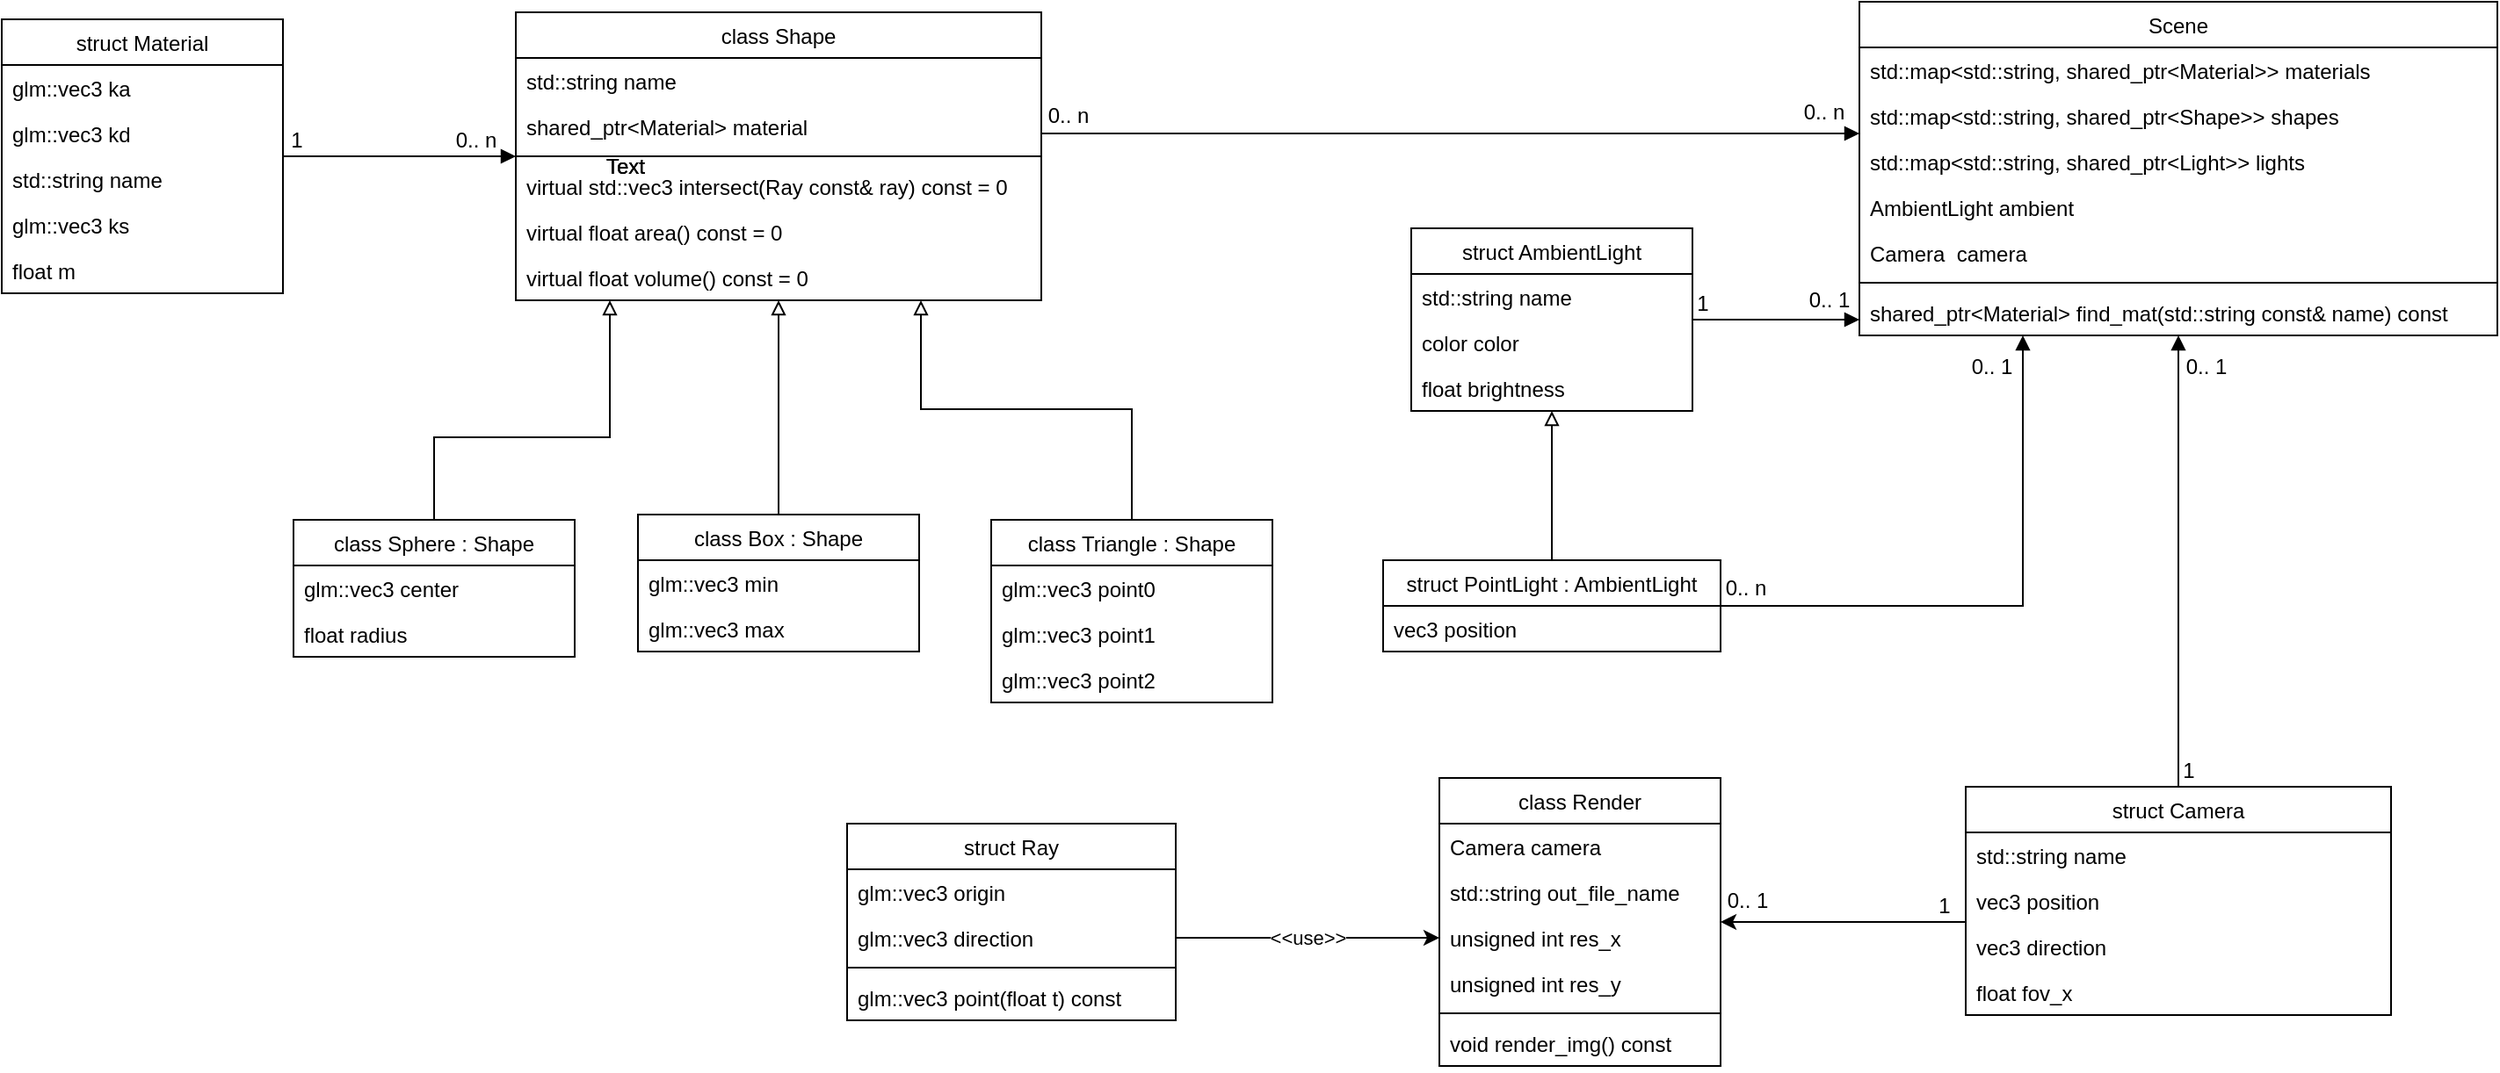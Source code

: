 <mxfile version="14.8.5" type="device"><diagram id="C5RBs43oDa-KdzZeNtuy" name="Page-1"><mxGraphModel dx="2858" dy="1074" grid="0" gridSize="10" guides="1" tooltips="1" connect="1" arrows="1" fold="1" page="1" pageScale="1" pageWidth="827" pageHeight="1169" math="0" shadow="0"><root><mxCell id="WIyWlLk6GJQsqaUBKTNV-0"/><mxCell id="WIyWlLk6GJQsqaUBKTNV-1" parent="WIyWlLk6GJQsqaUBKTNV-0"/><mxCell id="zkfFHV4jXpPFQw0GAbJ--17" value="class Shape" style="swimlane;fontStyle=0;align=center;verticalAlign=top;childLayout=stackLayout;horizontal=1;startSize=26;horizontalStack=0;resizeParent=1;resizeLast=0;collapsible=1;marginBottom=0;rounded=0;shadow=0;strokeWidth=1;" parent="WIyWlLk6GJQsqaUBKTNV-1" vertex="1"><mxGeometry x="-479.5" y="85" width="299" height="164" as="geometry"><mxRectangle x="550" y="140" width="160" height="26" as="alternateBounds"/></mxGeometry></mxCell><mxCell id="lZPVT1o3cz535geIvVYT-36" value="std::string name" style="text;align=left;verticalAlign=top;spacingLeft=4;spacingRight=4;overflow=hidden;rotatable=0;points=[[0,0.5],[1,0.5]];portConstraint=eastwest;rounded=0;shadow=0;html=0;" parent="zkfFHV4jXpPFQw0GAbJ--17" vertex="1"><mxGeometry y="26" width="299" height="26" as="geometry"/></mxCell><mxCell id="zkfFHV4jXpPFQw0GAbJ--22" value="shared_ptr&lt;Material&gt; material" style="text;align=left;verticalAlign=top;spacingLeft=4;spacingRight=4;overflow=hidden;rotatable=0;points=[[0,0.5],[1,0.5]];portConstraint=eastwest;rounded=0;shadow=0;html=0;" parent="zkfFHV4jXpPFQw0GAbJ--17" vertex="1"><mxGeometry y="52" width="299" height="26" as="geometry"/></mxCell><mxCell id="zkfFHV4jXpPFQw0GAbJ--23" value="" style="line;html=1;strokeWidth=1;align=left;verticalAlign=middle;spacingTop=-1;spacingLeft=3;spacingRight=3;rotatable=0;labelPosition=right;points=[];portConstraint=eastwest;" parent="zkfFHV4jXpPFQw0GAbJ--17" vertex="1"><mxGeometry y="78" width="299" height="8" as="geometry"/></mxCell><mxCell id="O59_ISn4V3h8PsDtF1R_-29" value="virtual std::vec3 intersect(Ray const&amp; ray) const = 0" style="text;align=left;verticalAlign=top;spacingLeft=4;spacingRight=4;overflow=hidden;rotatable=0;points=[[0,0.5],[1,0.5]];portConstraint=eastwest;rounded=0;shadow=0;html=0;" parent="zkfFHV4jXpPFQw0GAbJ--17" vertex="1"><mxGeometry y="86" width="299" height="26" as="geometry"/></mxCell><mxCell id="yrvjEOlokaZMjQIlRU4V-1" value="virtual float area() const = 0" style="text;align=left;verticalAlign=top;spacingLeft=4;spacingRight=4;overflow=hidden;rotatable=0;points=[[0,0.5],[1,0.5]];portConstraint=eastwest;rounded=0;shadow=0;html=0;" parent="zkfFHV4jXpPFQw0GAbJ--17" vertex="1"><mxGeometry y="112" width="299" height="26" as="geometry"/></mxCell><mxCell id="yrvjEOlokaZMjQIlRU4V-2" value="virtual float volume() const = 0" style="text;align=left;verticalAlign=top;spacingLeft=4;spacingRight=4;overflow=hidden;rotatable=0;points=[[0,0.5],[1,0.5]];portConstraint=eastwest;rounded=0;shadow=0;html=0;" parent="zkfFHV4jXpPFQw0GAbJ--17" vertex="1"><mxGeometry y="138" width="299" height="26" as="geometry"/></mxCell><mxCell id="yrvjEOlokaZMjQIlRU4V-21" style="edgeStyle=orthogonalEdgeStyle;rounded=0;orthogonalLoop=1;jettySize=auto;html=1;endArrow=block;endFill=1;" parent="WIyWlLk6GJQsqaUBKTNV-1" source="lZPVT1o3cz535geIvVYT-0" target="zkfFHV4jXpPFQw0GAbJ--17" edge="1"><mxGeometry relative="1" as="geometry"/></mxCell><mxCell id="lZPVT1o3cz535geIvVYT-0" value="struct Material" style="swimlane;fontStyle=0;align=center;verticalAlign=top;childLayout=stackLayout;horizontal=1;startSize=26;horizontalStack=0;resizeParent=1;resizeLast=0;collapsible=1;marginBottom=0;rounded=0;shadow=0;strokeWidth=1;" parent="WIyWlLk6GJQsqaUBKTNV-1" vertex="1"><mxGeometry x="-772" y="89" width="160" height="156" as="geometry"><mxRectangle x="550" y="140" width="160" height="26" as="alternateBounds"/></mxGeometry></mxCell><mxCell id="O59_ISn4V3h8PsDtF1R_-30" value="glm::vec3 ka" style="text;align=left;verticalAlign=top;spacingLeft=4;spacingRight=4;overflow=hidden;rotatable=0;points=[[0,0.5],[1,0.5]];portConstraint=eastwest;rounded=0;shadow=0;html=0;" parent="lZPVT1o3cz535geIvVYT-0" vertex="1"><mxGeometry y="26" width="160" height="26" as="geometry"/></mxCell><mxCell id="O59_ISn4V3h8PsDtF1R_-32" value="glm::vec3 kd" style="text;align=left;verticalAlign=top;spacingLeft=4;spacingRight=4;overflow=hidden;rotatable=0;points=[[0,0.5],[1,0.5]];portConstraint=eastwest;rounded=0;shadow=0;html=0;" parent="lZPVT1o3cz535geIvVYT-0" vertex="1"><mxGeometry y="52" width="160" height="26" as="geometry"/></mxCell><mxCell id="O59_ISn4V3h8PsDtF1R_-35" value="std::string name" style="text;align=left;verticalAlign=top;spacingLeft=4;spacingRight=4;overflow=hidden;rotatable=0;points=[[0,0.5],[1,0.5]];portConstraint=eastwest;rounded=0;shadow=0;html=0;" parent="lZPVT1o3cz535geIvVYT-0" vertex="1"><mxGeometry y="78" width="160" height="26" as="geometry"/></mxCell><mxCell id="O59_ISn4V3h8PsDtF1R_-33" value="glm::vec3 ks" style="text;align=left;verticalAlign=top;spacingLeft=4;spacingRight=4;overflow=hidden;rotatable=0;points=[[0,0.5],[1,0.5]];portConstraint=eastwest;rounded=0;shadow=0;html=0;" parent="lZPVT1o3cz535geIvVYT-0" vertex="1"><mxGeometry y="104" width="160" height="26" as="geometry"/></mxCell><mxCell id="O59_ISn4V3h8PsDtF1R_-34" value="float m" style="text;align=left;verticalAlign=top;spacingLeft=4;spacingRight=4;overflow=hidden;rotatable=0;points=[[0,0.5],[1,0.5]];portConstraint=eastwest;rounded=0;shadow=0;html=0;" parent="lZPVT1o3cz535geIvVYT-0" vertex="1"><mxGeometry y="130" width="160" height="26" as="geometry"/></mxCell><mxCell id="O59_ISn4V3h8PsDtF1R_-13" style="edgeStyle=orthogonalEdgeStyle;rounded=0;orthogonalLoop=1;jettySize=auto;html=1;entryX=0.5;entryY=1;entryDx=0;entryDy=0;endArrow=block;endFill=1;" parent="WIyWlLk6GJQsqaUBKTNV-1" source="lZPVT1o3cz535geIvVYT-5" target="lZPVT1o3cz535geIvVYT-40" edge="1"><mxGeometry relative="1" as="geometry"/></mxCell><mxCell id="3GD_-ry2c5QWzSPTHCxP-1" style="edgeStyle=orthogonalEdgeStyle;rounded=0;orthogonalLoop=1;jettySize=auto;html=1;" parent="WIyWlLk6GJQsqaUBKTNV-1" source="lZPVT1o3cz535geIvVYT-5" target="lZPVT1o3cz535geIvVYT-12" edge="1"><mxGeometry relative="1" as="geometry"><Array as="points"><mxPoint x="308" y="603"/><mxPoint x="308" y="603"/></Array></mxGeometry></mxCell><mxCell id="lZPVT1o3cz535geIvVYT-5" value="struct Camera" style="swimlane;fontStyle=0;align=center;verticalAlign=top;childLayout=stackLayout;horizontal=1;startSize=26;horizontalStack=0;resizeParent=1;resizeLast=0;collapsible=1;marginBottom=0;rounded=0;shadow=0;strokeWidth=1;" parent="WIyWlLk6GJQsqaUBKTNV-1" vertex="1"><mxGeometry x="345.5" y="526" width="242" height="130" as="geometry"><mxRectangle x="550" y="140" width="160" height="26" as="alternateBounds"/></mxGeometry></mxCell><mxCell id="3GD_-ry2c5QWzSPTHCxP-0" value="std::string name" style="text;align=left;verticalAlign=top;spacingLeft=4;spacingRight=4;overflow=hidden;rotatable=0;points=[[0,0.5],[1,0.5]];portConstraint=eastwest;rounded=0;shadow=0;html=0;" parent="lZPVT1o3cz535geIvVYT-5" vertex="1"><mxGeometry y="26" width="242" height="26" as="geometry"/></mxCell><mxCell id="lZPVT1o3cz535geIvVYT-10" value="vec3 position" style="text;align=left;verticalAlign=top;spacingLeft=4;spacingRight=4;overflow=hidden;rotatable=0;points=[[0,0.5],[1,0.5]];portConstraint=eastwest;rounded=0;shadow=0;html=0;" parent="lZPVT1o3cz535geIvVYT-5" vertex="1"><mxGeometry y="52" width="242" height="26" as="geometry"/></mxCell><mxCell id="lZPVT1o3cz535geIvVYT-11" value="vec3 direction" style="text;align=left;verticalAlign=top;spacingLeft=4;spacingRight=4;overflow=hidden;rotatable=0;points=[[0,0.5],[1,0.5]];portConstraint=eastwest;rounded=0;shadow=0;html=0;" parent="lZPVT1o3cz535geIvVYT-5" vertex="1"><mxGeometry y="78" width="242" height="26" as="geometry"/></mxCell><mxCell id="lZPVT1o3cz535geIvVYT-6" value="float fov_x" style="text;align=left;verticalAlign=top;spacingLeft=4;spacingRight=4;overflow=hidden;rotatable=0;points=[[0,0.5],[1,0.5]];portConstraint=eastwest;rounded=0;shadow=0;html=0;" parent="lZPVT1o3cz535geIvVYT-5" vertex="1"><mxGeometry y="104" width="242" height="26" as="geometry"/></mxCell><mxCell id="lZPVT1o3cz535geIvVYT-12" value="class Render" style="swimlane;fontStyle=0;align=center;verticalAlign=top;childLayout=stackLayout;horizontal=1;startSize=26;horizontalStack=0;resizeParent=1;resizeLast=0;collapsible=1;marginBottom=0;rounded=0;shadow=0;strokeWidth=1;" parent="WIyWlLk6GJQsqaUBKTNV-1" vertex="1"><mxGeometry x="46" y="521" width="160" height="164" as="geometry"><mxRectangle x="550" y="140" width="160" height="26" as="alternateBounds"/></mxGeometry></mxCell><mxCell id="lZPVT1o3cz535geIvVYT-13" value="Camera camera" style="text;align=left;verticalAlign=top;spacingLeft=4;spacingRight=4;overflow=hidden;rotatable=0;points=[[0,0.5],[1,0.5]];portConstraint=eastwest;rounded=0;shadow=0;html=0;" parent="lZPVT1o3cz535geIvVYT-12" vertex="1"><mxGeometry y="26" width="160" height="26" as="geometry"/></mxCell><mxCell id="lZPVT1o3cz535geIvVYT-14" value="std::string out_file_name" style="text;align=left;verticalAlign=top;spacingLeft=4;spacingRight=4;overflow=hidden;rotatable=0;points=[[0,0.5],[1,0.5]];portConstraint=eastwest;rounded=0;shadow=0;html=0;" parent="lZPVT1o3cz535geIvVYT-12" vertex="1"><mxGeometry y="52" width="160" height="26" as="geometry"/></mxCell><mxCell id="yrvjEOlokaZMjQIlRU4V-9" value="unsigned int res_x" style="text;align=left;verticalAlign=top;spacingLeft=4;spacingRight=4;overflow=hidden;rotatable=0;points=[[0,0.5],[1,0.5]];portConstraint=eastwest;rounded=0;shadow=0;html=0;" parent="lZPVT1o3cz535geIvVYT-12" vertex="1"><mxGeometry y="78" width="160" height="26" as="geometry"/></mxCell><mxCell id="yrvjEOlokaZMjQIlRU4V-16" value="unsigned int res_y" style="text;align=left;verticalAlign=top;spacingLeft=4;spacingRight=4;overflow=hidden;rotatable=0;points=[[0,0.5],[1,0.5]];portConstraint=eastwest;rounded=0;shadow=0;html=0;" parent="lZPVT1o3cz535geIvVYT-12" vertex="1"><mxGeometry y="104" width="160" height="26" as="geometry"/></mxCell><mxCell id="lZPVT1o3cz535geIvVYT-16" value="" style="line;html=1;strokeWidth=1;align=left;verticalAlign=middle;spacingTop=-1;spacingLeft=3;spacingRight=3;rotatable=0;labelPosition=right;points=[];portConstraint=eastwest;" parent="lZPVT1o3cz535geIvVYT-12" vertex="1"><mxGeometry y="130" width="160" height="8" as="geometry"/></mxCell><mxCell id="yrvjEOlokaZMjQIlRU4V-15" value="void render_img() const" style="text;align=left;verticalAlign=top;spacingLeft=4;spacingRight=4;overflow=hidden;rotatable=0;points=[[0,0.5],[1,0.5]];portConstraint=eastwest;rounded=0;shadow=0;html=0;" parent="lZPVT1o3cz535geIvVYT-12" vertex="1"><mxGeometry y="138" width="160" height="26" as="geometry"/></mxCell><mxCell id="yrvjEOlokaZMjQIlRU4V-20" style="edgeStyle=orthogonalEdgeStyle;rounded=0;orthogonalLoop=1;jettySize=auto;html=1;endArrow=block;endFill=0;" parent="WIyWlLk6GJQsqaUBKTNV-1" source="lZPVT1o3cz535geIvVYT-20" target="zkfFHV4jXpPFQw0GAbJ--17" edge="1"><mxGeometry relative="1" as="geometry"><Array as="points"><mxPoint x="-526" y="327"/><mxPoint x="-426" y="327"/></Array></mxGeometry></mxCell><mxCell id="lZPVT1o3cz535geIvVYT-20" value="class Sphere : Shape" style="swimlane;fontStyle=0;align=center;verticalAlign=top;childLayout=stackLayout;horizontal=1;startSize=26;horizontalStack=0;resizeParent=1;resizeLast=0;collapsible=1;marginBottom=0;rounded=0;shadow=0;strokeWidth=1;" parent="WIyWlLk6GJQsqaUBKTNV-1" vertex="1"><mxGeometry x="-606" y="374" width="160" height="78" as="geometry"><mxRectangle x="550" y="140" width="160" height="26" as="alternateBounds"/></mxGeometry></mxCell><mxCell id="lZPVT1o3cz535geIvVYT-21" value="glm::vec3 center" style="text;align=left;verticalAlign=top;spacingLeft=4;spacingRight=4;overflow=hidden;rotatable=0;points=[[0,0.5],[1,0.5]];portConstraint=eastwest;rounded=0;shadow=0;html=0;" parent="lZPVT1o3cz535geIvVYT-20" vertex="1"><mxGeometry y="26" width="160" height="26" as="geometry"/></mxCell><mxCell id="lZPVT1o3cz535geIvVYT-35" value="float radius" style="text;align=left;verticalAlign=top;spacingLeft=4;spacingRight=4;overflow=hidden;rotatable=0;points=[[0,0.5],[1,0.5]];portConstraint=eastwest;rounded=0;shadow=0;html=0;" parent="lZPVT1o3cz535geIvVYT-20" vertex="1"><mxGeometry y="52" width="160" height="26" as="geometry"/></mxCell><mxCell id="O59_ISn4V3h8PsDtF1R_-12" style="edgeStyle=orthogonalEdgeStyle;rounded=0;orthogonalLoop=1;jettySize=auto;html=1;entryX=0.5;entryY=1;entryDx=0;entryDy=0;endArrow=block;endFill=0;" parent="WIyWlLk6GJQsqaUBKTNV-1" source="lZPVT1o3cz535geIvVYT-25" target="zkfFHV4jXpPFQw0GAbJ--17" edge="1"><mxGeometry relative="1" as="geometry"/></mxCell><mxCell id="lZPVT1o3cz535geIvVYT-25" value="class Box : Shape" style="swimlane;fontStyle=0;align=center;verticalAlign=top;childLayout=stackLayout;horizontal=1;startSize=26;horizontalStack=0;resizeParent=1;resizeLast=0;collapsible=1;marginBottom=0;rounded=0;shadow=0;strokeWidth=1;" parent="WIyWlLk6GJQsqaUBKTNV-1" vertex="1"><mxGeometry x="-410" y="371" width="160" height="78" as="geometry"><mxRectangle x="550" y="140" width="160" height="26" as="alternateBounds"/></mxGeometry></mxCell><mxCell id="lZPVT1o3cz535geIvVYT-26" value="glm::vec3 min" style="text;align=left;verticalAlign=top;spacingLeft=4;spacingRight=4;overflow=hidden;rotatable=0;points=[[0,0.5],[1,0.5]];portConstraint=eastwest;rounded=0;shadow=0;html=0;" parent="lZPVT1o3cz535geIvVYT-25" vertex="1"><mxGeometry y="26" width="160" height="26" as="geometry"/></mxCell><mxCell id="lZPVT1o3cz535geIvVYT-37" value="glm::vec3 max" style="text;align=left;verticalAlign=top;spacingLeft=4;spacingRight=4;overflow=hidden;rotatable=0;points=[[0,0.5],[1,0.5]];portConstraint=eastwest;" parent="lZPVT1o3cz535geIvVYT-25" vertex="1"><mxGeometry y="52" width="160" height="26" as="geometry"/></mxCell><mxCell id="yrvjEOlokaZMjQIlRU4V-22" style="edgeStyle=orthogonalEdgeStyle;rounded=0;orthogonalLoop=1;jettySize=auto;html=1;endArrow=block;endFill=0;" parent="WIyWlLk6GJQsqaUBKTNV-1" source="lZPVT1o3cz535geIvVYT-30" target="zkfFHV4jXpPFQw0GAbJ--17" edge="1"><mxGeometry relative="1" as="geometry"><Array as="points"><mxPoint x="-129" y="311"/><mxPoint x="-249" y="311"/></Array></mxGeometry></mxCell><mxCell id="lZPVT1o3cz535geIvVYT-30" value="class Triangle : Shape" style="swimlane;fontStyle=0;align=center;verticalAlign=top;childLayout=stackLayout;horizontal=1;startSize=26;horizontalStack=0;resizeParent=1;resizeLast=0;collapsible=1;marginBottom=0;rounded=0;shadow=0;strokeWidth=1;" parent="WIyWlLk6GJQsqaUBKTNV-1" vertex="1"><mxGeometry x="-209" y="374" width="160" height="104" as="geometry"><mxRectangle x="550" y="140" width="160" height="26" as="alternateBounds"/></mxGeometry></mxCell><mxCell id="lZPVT1o3cz535geIvVYT-31" value="glm::vec3 point0" style="text;align=left;verticalAlign=top;spacingLeft=4;spacingRight=4;overflow=hidden;rotatable=0;points=[[0,0.5],[1,0.5]];portConstraint=eastwest;rounded=0;shadow=0;html=0;" parent="lZPVT1o3cz535geIvVYT-30" vertex="1"><mxGeometry y="26" width="160" height="26" as="geometry"/></mxCell><mxCell id="lZPVT1o3cz535geIvVYT-38" value="glm::vec3 point1" style="text;align=left;verticalAlign=top;spacingLeft=4;spacingRight=4;overflow=hidden;rotatable=0;points=[[0,0.5],[1,0.5]];portConstraint=eastwest;rounded=0;shadow=0;html=0;" parent="lZPVT1o3cz535geIvVYT-30" vertex="1"><mxGeometry y="52" width="160" height="26" as="geometry"/></mxCell><mxCell id="lZPVT1o3cz535geIvVYT-39" value="glm::vec3 point2" style="text;align=left;verticalAlign=top;spacingLeft=4;spacingRight=4;overflow=hidden;rotatable=0;points=[[0,0.5],[1,0.5]];portConstraint=eastwest;rounded=0;shadow=0;html=0;" parent="lZPVT1o3cz535geIvVYT-30" vertex="1"><mxGeometry y="78" width="160" height="26" as="geometry"/></mxCell><mxCell id="lZPVT1o3cz535geIvVYT-40" value="Scene" style="swimlane;fontStyle=0;align=center;verticalAlign=top;childLayout=stackLayout;horizontal=1;startSize=26;horizontalStack=0;resizeParent=1;resizeLast=0;collapsible=1;marginBottom=0;rounded=0;shadow=0;strokeWidth=1;" parent="WIyWlLk6GJQsqaUBKTNV-1" vertex="1"><mxGeometry x="285" y="79" width="363" height="190" as="geometry"><mxRectangle x="550" y="140" width="160" height="26" as="alternateBounds"/></mxGeometry></mxCell><mxCell id="yrvjEOlokaZMjQIlRU4V-6" value="std::map&lt;std::string, shared_ptr&lt;Material&gt;&gt; materials" style="text;align=left;verticalAlign=top;spacingLeft=4;spacingRight=4;overflow=hidden;rotatable=0;points=[[0,0.5],[1,0.5]];portConstraint=eastwest;rounded=0;shadow=0;html=0;" parent="lZPVT1o3cz535geIvVYT-40" vertex="1"><mxGeometry y="26" width="363" height="26" as="geometry"/></mxCell><mxCell id="lZPVT1o3cz535geIvVYT-41" value="std::map&lt;std::string, shared_ptr&lt;Shape&gt;&gt; shapes" style="text;align=left;verticalAlign=top;spacingLeft=4;spacingRight=4;overflow=hidden;rotatable=0;points=[[0,0.5],[1,0.5]];portConstraint=eastwest;rounded=0;shadow=0;html=0;" parent="lZPVT1o3cz535geIvVYT-40" vertex="1"><mxGeometry y="52" width="363" height="26" as="geometry"/></mxCell><mxCell id="O59_ISn4V3h8PsDtF1R_-0" value="std::map&lt;std::string, shared_ptr&lt;Light&gt;&gt; lights" style="text;align=left;verticalAlign=top;spacingLeft=4;spacingRight=4;overflow=hidden;rotatable=0;points=[[0,0.5],[1,0.5]];portConstraint=eastwest;rounded=0;shadow=0;html=0;" parent="lZPVT1o3cz535geIvVYT-40" vertex="1"><mxGeometry y="78" width="363" height="26" as="geometry"/></mxCell><mxCell id="O59_ISn4V3h8PsDtF1R_-6" value="AmbientLight ambient" style="text;align=left;verticalAlign=top;spacingLeft=4;spacingRight=4;overflow=hidden;rotatable=0;points=[[0,0.5],[1,0.5]];portConstraint=eastwest;rounded=0;shadow=0;html=0;" parent="lZPVT1o3cz535geIvVYT-40" vertex="1"><mxGeometry y="104" width="363" height="26" as="geometry"/></mxCell><mxCell id="O59_ISn4V3h8PsDtF1R_-8" value="Camera  camera" style="text;align=left;verticalAlign=top;spacingLeft=4;spacingRight=4;overflow=hidden;rotatable=0;points=[[0,0.5],[1,0.5]];portConstraint=eastwest;rounded=0;shadow=0;html=0;" parent="lZPVT1o3cz535geIvVYT-40" vertex="1"><mxGeometry y="130" width="363" height="26" as="geometry"/></mxCell><mxCell id="lZPVT1o3cz535geIvVYT-44" value="" style="line;html=1;strokeWidth=1;align=left;verticalAlign=middle;spacingTop=-1;spacingLeft=3;spacingRight=3;rotatable=0;labelPosition=right;points=[];portConstraint=eastwest;" parent="lZPVT1o3cz535geIvVYT-40" vertex="1"><mxGeometry y="156" width="363" height="8" as="geometry"/></mxCell><mxCell id="yrvjEOlokaZMjQIlRU4V-5" value="shared_ptr&lt;Material&gt; find_mat(std::string const&amp; name) const" style="text;align=left;verticalAlign=top;spacingLeft=4;spacingRight=4;overflow=hidden;rotatable=0;points=[[0,0.5],[1,0.5]];portConstraint=eastwest;rounded=0;shadow=0;html=0;" parent="lZPVT1o3cz535geIvVYT-40" vertex="1"><mxGeometry y="164" width="363" height="26" as="geometry"/></mxCell><mxCell id="yrvjEOlokaZMjQIlRU4V-23" style="edgeStyle=orthogonalEdgeStyle;rounded=0;orthogonalLoop=1;jettySize=auto;html=1;endArrow=block;endFill=1;" parent="WIyWlLk6GJQsqaUBKTNV-1" source="O59_ISn4V3h8PsDtF1R_-1" target="lZPVT1o3cz535geIvVYT-40" edge="1"><mxGeometry relative="1" as="geometry"><Array as="points"><mxPoint x="268" y="260"/><mxPoint x="268" y="260"/></Array></mxGeometry></mxCell><mxCell id="O59_ISn4V3h8PsDtF1R_-1" value="struct AmbientLight" style="swimlane;fontStyle=0;align=center;verticalAlign=top;childLayout=stackLayout;horizontal=1;startSize=26;horizontalStack=0;resizeParent=1;resizeLast=0;collapsible=1;marginBottom=0;rounded=0;shadow=0;strokeWidth=1;" parent="WIyWlLk6GJQsqaUBKTNV-1" vertex="1"><mxGeometry x="30" y="208" width="160" height="104" as="geometry"><mxRectangle x="550" y="140" width="160" height="26" as="alternateBounds"/></mxGeometry></mxCell><mxCell id="O59_ISn4V3h8PsDtF1R_-37" value="std::string name" style="text;align=left;verticalAlign=top;spacingLeft=4;spacingRight=4;overflow=hidden;rotatable=0;points=[[0,0.5],[1,0.5]];portConstraint=eastwest;rounded=0;shadow=0;html=0;" parent="O59_ISn4V3h8PsDtF1R_-1" vertex="1"><mxGeometry y="26" width="160" height="26" as="geometry"/></mxCell><mxCell id="O59_ISn4V3h8PsDtF1R_-3" value="color color" style="text;align=left;verticalAlign=top;spacingLeft=4;spacingRight=4;overflow=hidden;rotatable=0;points=[[0,0.5],[1,0.5]];portConstraint=eastwest;rounded=0;shadow=0;html=0;" parent="O59_ISn4V3h8PsDtF1R_-1" vertex="1"><mxGeometry y="52" width="160" height="26" as="geometry"/></mxCell><mxCell id="O59_ISn4V3h8PsDtF1R_-4" value="float brightness" style="text;align=left;verticalAlign=top;spacingLeft=4;spacingRight=4;overflow=hidden;rotatable=0;points=[[0,0.5],[1,0.5]];portConstraint=eastwest;rounded=0;shadow=0;html=0;" parent="O59_ISn4V3h8PsDtF1R_-1" vertex="1"><mxGeometry y="78" width="160" height="26" as="geometry"/></mxCell><mxCell id="yrvjEOlokaZMjQIlRU4V-3" style="edgeStyle=orthogonalEdgeStyle;rounded=0;orthogonalLoop=1;jettySize=auto;html=1;endArrow=block;endFill=0;" parent="WIyWlLk6GJQsqaUBKTNV-1" source="lZPVT1o3cz535geIvVYT-47" target="O59_ISn4V3h8PsDtF1R_-1" edge="1"><mxGeometry relative="1" as="geometry"/></mxCell><mxCell id="yrvjEOlokaZMjQIlRU4V-8" style="edgeStyle=orthogonalEdgeStyle;rounded=0;orthogonalLoop=1;jettySize=auto;html=1;endArrow=block;endFill=1;" parent="WIyWlLk6GJQsqaUBKTNV-1" source="lZPVT1o3cz535geIvVYT-47" target="lZPVT1o3cz535geIvVYT-40" edge="1"><mxGeometry relative="1" as="geometry"><Array as="points"><mxPoint x="378" y="423"/></Array></mxGeometry></mxCell><mxCell id="lZPVT1o3cz535geIvVYT-47" value="struct PointLight : AmbientLight" style="swimlane;fontStyle=0;align=center;verticalAlign=top;childLayout=stackLayout;horizontal=1;startSize=26;horizontalStack=0;resizeParent=1;resizeLast=0;collapsible=1;marginBottom=0;rounded=0;shadow=0;strokeWidth=1;" parent="WIyWlLk6GJQsqaUBKTNV-1" vertex="1"><mxGeometry x="14" y="397" width="192" height="52" as="geometry"><mxRectangle x="550" y="140" width="160" height="26" as="alternateBounds"/></mxGeometry></mxCell><mxCell id="lZPVT1o3cz535geIvVYT-48" value="vec3 position" style="text;align=left;verticalAlign=top;spacingLeft=4;spacingRight=4;overflow=hidden;rotatable=0;points=[[0,0.5],[1,0.5]];portConstraint=eastwest;rounded=0;shadow=0;html=0;" parent="lZPVT1o3cz535geIvVYT-47" vertex="1"><mxGeometry y="26" width="192" height="26" as="geometry"/></mxCell><mxCell id="yrvjEOlokaZMjQIlRU4V-10" value="struct Ray" style="swimlane;fontStyle=0;align=center;verticalAlign=top;childLayout=stackLayout;horizontal=1;startSize=26;horizontalStack=0;resizeParent=1;resizeLast=0;collapsible=1;marginBottom=0;rounded=0;shadow=0;strokeWidth=1;" parent="WIyWlLk6GJQsqaUBKTNV-1" vertex="1"><mxGeometry x="-291" y="547" width="187" height="112" as="geometry"><mxRectangle x="550" y="140" width="160" height="26" as="alternateBounds"/></mxGeometry></mxCell><mxCell id="yrvjEOlokaZMjQIlRU4V-11" value="glm::vec3 origin" style="text;align=left;verticalAlign=top;spacingLeft=4;spacingRight=4;overflow=hidden;rotatable=0;points=[[0,0.5],[1,0.5]];portConstraint=eastwest;rounded=0;shadow=0;html=0;" parent="yrvjEOlokaZMjQIlRU4V-10" vertex="1"><mxGeometry y="26" width="187" height="26" as="geometry"/></mxCell><mxCell id="yrvjEOlokaZMjQIlRU4V-12" value="glm::vec3 direction" style="text;align=left;verticalAlign=top;spacingLeft=4;spacingRight=4;overflow=hidden;rotatable=0;points=[[0,0.5],[1,0.5]];portConstraint=eastwest;rounded=0;shadow=0;html=0;" parent="yrvjEOlokaZMjQIlRU4V-10" vertex="1"><mxGeometry y="52" width="187" height="26" as="geometry"/></mxCell><mxCell id="yrvjEOlokaZMjQIlRU4V-13" value="" style="line;html=1;strokeWidth=1;align=left;verticalAlign=middle;spacingTop=-1;spacingLeft=3;spacingRight=3;rotatable=0;labelPosition=right;points=[];portConstraint=eastwest;" parent="yrvjEOlokaZMjQIlRU4V-10" vertex="1"><mxGeometry y="78" width="187" height="8" as="geometry"/></mxCell><mxCell id="yrvjEOlokaZMjQIlRU4V-14" value="glm::vec3 point(float t) const" style="text;align=left;verticalAlign=top;spacingLeft=4;spacingRight=4;overflow=hidden;rotatable=0;points=[[0,0.5],[1,0.5]];portConstraint=eastwest;rounded=0;shadow=0;html=0;" parent="yrvjEOlokaZMjQIlRU4V-10" vertex="1"><mxGeometry y="86" width="187" height="26" as="geometry"/></mxCell><mxCell id="yrvjEOlokaZMjQIlRU4V-18" style="edgeStyle=orthogonalEdgeStyle;rounded=0;orthogonalLoop=1;jettySize=auto;html=1;endArrow=block;endFill=1;" parent="WIyWlLk6GJQsqaUBKTNV-1" source="zkfFHV4jXpPFQw0GAbJ--22" target="lZPVT1o3cz535geIvVYT-40" edge="1"><mxGeometry relative="1" as="geometry"><Array as="points"><mxPoint x="204" y="154"/><mxPoint x="204" y="154"/></Array></mxGeometry></mxCell><mxCell id="rysdA1eIx_BIFGIh-VwC-0" value="Text" style="text;html=1;strokeColor=none;fillColor=none;align=center;verticalAlign=middle;whiteSpace=wrap;rounded=0;" vertex="1" parent="WIyWlLk6GJQsqaUBKTNV-1"><mxGeometry x="-437" y="163" width="40" height="20" as="geometry"/></mxCell><mxCell id="rysdA1eIx_BIFGIh-VwC-1" value="Text" style="text;html=1;strokeColor=none;fillColor=none;align=center;verticalAlign=middle;whiteSpace=wrap;rounded=0;" vertex="1" parent="WIyWlLk6GJQsqaUBKTNV-1"><mxGeometry x="-437" y="163" width="40" height="20" as="geometry"/></mxCell><mxCell id="rysdA1eIx_BIFGIh-VwC-3" value="Text" style="text;html=1;strokeColor=none;fillColor=none;align=center;verticalAlign=middle;whiteSpace=wrap;rounded=0;" vertex="1" parent="WIyWlLk6GJQsqaUBKTNV-1"><mxGeometry x="-437" y="163" width="40" height="20" as="geometry"/></mxCell><mxCell id="rysdA1eIx_BIFGIh-VwC-4" value="1" style="text;html=1;strokeColor=none;fillColor=none;align=center;verticalAlign=middle;whiteSpace=wrap;rounded=0;" vertex="1" parent="WIyWlLk6GJQsqaUBKTNV-1"><mxGeometry x="-624" y="148" width="40" height="20" as="geometry"/></mxCell><mxCell id="rysdA1eIx_BIFGIh-VwC-5" value="0.. n" style="text;html=1;strokeColor=none;fillColor=none;align=center;verticalAlign=middle;whiteSpace=wrap;rounded=0;" vertex="1" parent="WIyWlLk6GJQsqaUBKTNV-1"><mxGeometry x="-522" y="148" width="40" height="20" as="geometry"/></mxCell><mxCell id="rysdA1eIx_BIFGIh-VwC-6" value="1" style="text;html=1;strokeColor=none;fillColor=none;align=center;verticalAlign=middle;whiteSpace=wrap;rounded=0;" vertex="1" parent="WIyWlLk6GJQsqaUBKTNV-1"><mxGeometry x="176" y="241" width="40" height="20" as="geometry"/></mxCell><mxCell id="rysdA1eIx_BIFGIh-VwC-7" value="0.. n" style="text;html=1;strokeColor=none;fillColor=none;align=center;verticalAlign=middle;whiteSpace=wrap;rounded=0;" vertex="1" parent="WIyWlLk6GJQsqaUBKTNV-1"><mxGeometry x="-185" y="134" width="40" height="20" as="geometry"/></mxCell><mxCell id="rysdA1eIx_BIFGIh-VwC-8" value="0.. n" style="text;html=1;strokeColor=none;fillColor=none;align=center;verticalAlign=middle;whiteSpace=wrap;rounded=0;" vertex="1" parent="WIyWlLk6GJQsqaUBKTNV-1"><mxGeometry x="245" y="132" width="40" height="20" as="geometry"/></mxCell><mxCell id="rysdA1eIx_BIFGIh-VwC-9" value="0.. 1" style="text;html=1;strokeColor=none;fillColor=none;align=center;verticalAlign=middle;whiteSpace=wrap;rounded=0;" vertex="1" parent="WIyWlLk6GJQsqaUBKTNV-1"><mxGeometry x="248" y="239" width="40" height="20" as="geometry"/></mxCell><mxCell id="rysdA1eIx_BIFGIh-VwC-11" value="0.. n" style="text;html=1;align=center;verticalAlign=middle;resizable=0;points=[];autosize=1;strokeColor=none;" vertex="1" parent="WIyWlLk6GJQsqaUBKTNV-1"><mxGeometry x="203" y="404" width="33" height="18" as="geometry"/></mxCell><mxCell id="rysdA1eIx_BIFGIh-VwC-13" value="0.. 1" style="text;html=1;align=center;verticalAlign=middle;resizable=0;points=[];autosize=1;strokeColor=none;" vertex="1" parent="WIyWlLk6GJQsqaUBKTNV-1"><mxGeometry x="343" y="278" width="33" height="18" as="geometry"/></mxCell><mxCell id="rysdA1eIx_BIFGIh-VwC-14" value="1" style="text;html=1;align=center;verticalAlign=middle;resizable=0;points=[];autosize=1;strokeColor=none;" vertex="1" parent="WIyWlLk6GJQsqaUBKTNV-1"><mxGeometry x="463" y="508" width="17" height="18" as="geometry"/></mxCell><mxCell id="rysdA1eIx_BIFGIh-VwC-15" value="0.. 1" style="text;html=1;align=center;verticalAlign=middle;resizable=0;points=[];autosize=1;strokeColor=none;" vertex="1" parent="WIyWlLk6GJQsqaUBKTNV-1"><mxGeometry x="465" y="278" width="33" height="18" as="geometry"/></mxCell><mxCell id="rysdA1eIx_BIFGIh-VwC-16" value="1" style="text;html=1;align=center;verticalAlign=middle;resizable=0;points=[];autosize=1;strokeColor=none;" vertex="1" parent="WIyWlLk6GJQsqaUBKTNV-1"><mxGeometry x="324" y="585" width="17" height="18" as="geometry"/></mxCell><mxCell id="rysdA1eIx_BIFGIh-VwC-17" value="0.. 1" style="text;html=1;align=center;verticalAlign=middle;resizable=0;points=[];autosize=1;strokeColor=none;" vertex="1" parent="WIyWlLk6GJQsqaUBKTNV-1"><mxGeometry x="204" y="582" width="33" height="18" as="geometry"/></mxCell><mxCell id="rysdA1eIx_BIFGIh-VwC-18" value="&amp;lt;&amp;lt;use&amp;gt;&amp;gt;" style="edgeStyle=orthogonalEdgeStyle;rounded=0;orthogonalLoop=1;jettySize=auto;html=1;exitX=1;exitY=0.5;exitDx=0;exitDy=0;entryX=0;entryY=0.5;entryDx=0;entryDy=0;" edge="1" parent="WIyWlLk6GJQsqaUBKTNV-1" source="yrvjEOlokaZMjQIlRU4V-12" target="yrvjEOlokaZMjQIlRU4V-9"><mxGeometry relative="1" as="geometry"/></mxCell></root></mxGraphModel></diagram></mxfile>